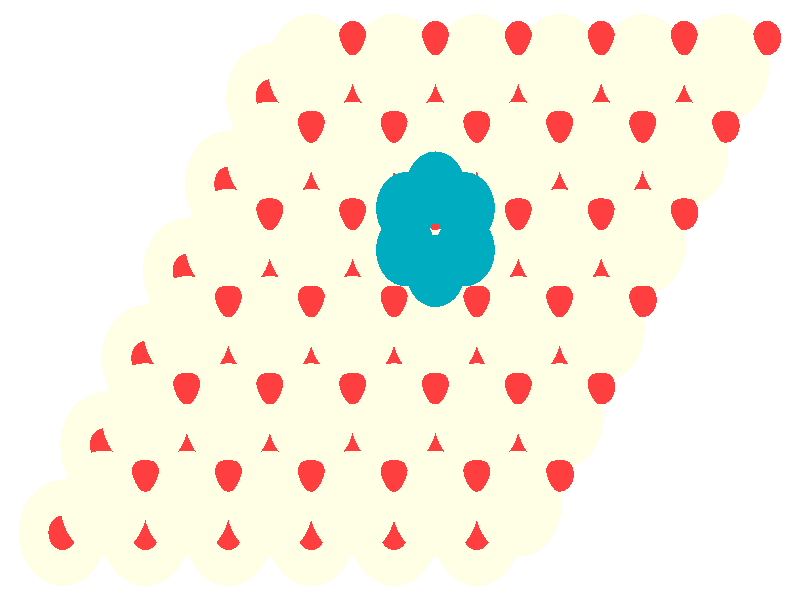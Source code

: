 #include "colors.inc"
#include "finish.inc"

global_settings {assumed_gamma 1 max_trace_level 6}
background {color White}
camera {orthographic
  right -37.48*x up 23.11*y
  direction 1.00*z
  location <0,0,50.00> look_at <0,0,0>}
light_source {<  2.00,   3.00,  40.00> color White
  area_light <0.70, 0, 0>, <0, 0.70, 0>, 3, 3
  adaptive 1 jitter}

#declare simple = finish {phong 0.7}
#declare pale = finish {ambient .5 diffuse .85 roughness .001 specular 0.200 }
#declare intermediate = finish {ambient 0.3 diffuse 0.6 specular 0.10 roughness 0.04 }
#declare vmd = finish {ambient .0 diffuse .65 phong 0.1 phong_size 40. specular 0.500 }
#declare jmol = finish {ambient .2 diffuse .6 specular 1 roughness .001 metallic}
#declare ase2 = finish {ambient 0.05 brilliance 3 diffuse 0.6 metallic specular 0.70 roughness 0.04 reflection 0.15}
#declare ase3 = finish {ambient .15 brilliance 2 diffuse .6 metallic specular 1. roughness .001 reflection .0}
#declare glass = finish {ambient .05 diffuse .3 specular 1. roughness .001}
#declare glass2 = finish {ambient .0 diffuse .3 specular 1. reflection .25 roughness .001}
#declare Rcell = 0.020;
#declare Rbond = 0.100;

#macro atom(LOC, R, COL, TRANS, FIN)
  sphere{LOC, R texture{pigment{color COL transmit TRANS} finish{FIN}}}
#end
#macro constrain(LOC, R, COL, TRANS FIN)
union{torus{R, Rcell rotate 45*z texture{pigment{color COL transmit TRANS} finish{FIN}}}
      torus{R, Rcell rotate -45*z texture{pigment{color COL transmit TRANS} finish{FIN}}}
      translate LOC}
#end

atom(<-15.81,  -8.97,  -8.97>, 2.04, rgb <1.00, 1.00, 0.78>, 0.0, ase3) // #0 
atom(<-13.87,  -5.60,  -8.97>, 2.04, rgb <1.00, 1.00, 0.78>, 0.0, ase3) // #1 
atom(<-11.93,  -8.97,  -8.97>, 2.04, rgb <1.00, 1.00, 0.78>, 0.0, ase3) // #2 
atom(< -9.99,  -5.60,  -8.97>, 2.04, rgb <1.00, 1.00, 0.78>, 0.0, ase3) // #3 
atom(< -9.99,  -7.84,  -8.17>, 0.66, rgb <1.00, 0.05, 0.05>, 0.0, ase3) // #4 
atom(<-13.87,  -5.60,  -6.59>, 0.66, rgb <1.00, 0.05, 0.05>, 0.0, ase3) // #5 
atom(< -8.04,  -4.48,  -8.17>, 0.66, rgb <1.00, 0.05, 0.05>, 0.0, ase3) // #6 
atom(<-15.81,  -8.97,  -6.59>, 0.66, rgb <1.00, 0.05, 0.05>, 0.0, ase3) // #7 
atom(<-13.87,  -7.84,  -8.17>, 0.66, rgb <1.00, 0.05, 0.05>, 0.0, ase3) // #8 
atom(< -9.99,  -5.60,  -6.59>, 0.66, rgb <1.00, 0.05, 0.05>, 0.0, ase3) // #9 
atom(<-11.93,  -4.48,  -8.17>, 0.66, rgb <1.00, 0.05, 0.05>, 0.0, ase3) // #10 
atom(<-11.93,  -8.97,  -6.59>, 0.66, rgb <1.00, 0.05, 0.05>, 0.0, ase3) // #11 
atom(< -8.04,  -4.48,  -5.80>, 2.04, rgb <1.00, 1.00, 0.78>, 0.0, ase3) // #12 
atom(< -9.99,  -7.84,  -5.80>, 2.04, rgb <1.00, 1.00, 0.78>, 0.0, ase3) // #13 
atom(<-11.93,  -4.48,  -5.80>, 2.04, rgb <1.00, 1.00, 0.78>, 0.0, ase3) // #14 
atom(<-13.87,  -7.84,  -5.80>, 2.04, rgb <1.00, 1.00, 0.78>, 0.0, ase3) // #15 
atom(< -9.99,  -3.36,  -5.00>, 0.66, rgb <1.00, 0.05, 0.05>, 0.0, ase3) // #16 
atom(<-11.93,  -6.72,  -5.00>, 0.66, rgb <1.00, 0.05, 0.05>, 0.0, ase3) // #17 
atom(< -6.10,  -3.36,  -5.00>, 0.66, rgb <1.00, 0.05, 0.05>, 0.0, ase3) // #18 
atom(< -8.04,  -6.72,  -5.00>, 0.66, rgb <1.00, 0.05, 0.05>, 0.0, ase3) // #19 
atom(<-11.93,  -2.24,  -8.97>, 2.04, rgb <1.00, 1.00, 0.78>, 0.0, ase3) // #20 
atom(< -9.99,   1.12,  -8.97>, 2.04, rgb <1.00, 1.00, 0.78>, 0.0, ase3) // #21 
atom(< -8.04,  -2.24,  -8.97>, 2.04, rgb <1.00, 1.00, 0.78>, 0.0, ase3) // #22 
atom(< -6.10,   1.12,  -8.97>, 2.04, rgb <1.00, 1.00, 0.78>, 0.0, ase3) // #23 
atom(< -6.10,  -1.12,  -8.17>, 0.66, rgb <1.00, 0.05, 0.05>, 0.0, ase3) // #24 
atom(< -9.99,   1.12,  -6.59>, 0.66, rgb <1.00, 0.05, 0.05>, 0.0, ase3) // #25 
atom(< -4.16,   2.24,  -8.17>, 0.66, rgb <1.00, 0.05, 0.05>, 0.0, ase3) // #26 
atom(<-11.93,  -2.24,  -6.59>, 0.66, rgb <1.00, 0.05, 0.05>, 0.0, ase3) // #27 
atom(< -9.99,  -1.12,  -8.17>, 0.66, rgb <1.00, 0.05, 0.05>, 0.0, ase3) // #28 
atom(< -6.10,   1.12,  -6.59>, 0.66, rgb <1.00, 0.05, 0.05>, 0.0, ase3) // #29 
atom(< -8.04,   2.24,  -8.17>, 0.66, rgb <1.00, 0.05, 0.05>, 0.0, ase3) // #30 
atom(< -8.04,  -2.24,  -6.59>, 0.66, rgb <1.00, 0.05, 0.05>, 0.0, ase3) // #31 
atom(< -4.16,   2.24,  -5.80>, 2.04, rgb <1.00, 1.00, 0.78>, 0.0, ase3) // #32 
atom(< -6.10,  -1.12,  -5.80>, 2.04, rgb <1.00, 1.00, 0.78>, 0.0, ase3) // #33 
atom(< -8.04,   2.24,  -5.80>, 2.04, rgb <1.00, 1.00, 0.78>, 0.0, ase3) // #34 
atom(< -9.99,  -1.12,  -5.80>, 2.04, rgb <1.00, 1.00, 0.78>, 0.0, ase3) // #35 
atom(< -6.10,   3.36,  -5.00>, 0.66, rgb <1.00, 0.05, 0.05>, 0.0, ase3) // #36 
atom(< -8.04,   0.00,  -5.00>, 0.66, rgb <1.00, 0.05, 0.05>, 0.0, ase3) // #37 
atom(< -2.22,   3.36,  -5.00>, 0.66, rgb <1.00, 0.05, 0.05>, 0.0, ase3) // #38 
atom(< -4.16,   0.00,  -5.00>, 0.66, rgb <1.00, 0.05, 0.05>, 0.0, ase3) // #39 
atom(< -8.04,   4.48,  -8.97>, 2.04, rgb <1.00, 1.00, 0.78>, 0.0, ase3) // #40 
atom(< -6.10,   7.84,  -8.97>, 2.04, rgb <1.00, 1.00, 0.78>, 0.0, ase3) // #41 
atom(< -4.16,   4.48,  -8.97>, 2.04, rgb <1.00, 1.00, 0.78>, 0.0, ase3) // #42 
atom(< -2.22,   7.84,  -8.97>, 2.04, rgb <1.00, 1.00, 0.78>, 0.0, ase3) // #43 
atom(< -2.22,   5.60,  -8.17>, 0.66, rgb <1.00, 0.05, 0.05>, 0.0, ase3) // #44 
atom(< -6.10,   7.84,  -6.59>, 0.66, rgb <1.00, 0.05, 0.05>, 0.0, ase3) // #45 
atom(< -0.28,   8.97,  -8.17>, 0.66, rgb <1.00, 0.05, 0.05>, 0.0, ase3) // #46 
atom(< -8.04,   4.48,  -6.59>, 0.66, rgb <1.00, 0.05, 0.05>, 0.0, ase3) // #47 
atom(< -6.10,   5.60,  -8.17>, 0.66, rgb <1.00, 0.05, 0.05>, 0.0, ase3) // #48 
atom(< -2.22,   7.84,  -6.59>, 0.66, rgb <1.00, 0.05, 0.05>, 0.0, ase3) // #49 
atom(< -4.16,   8.97,  -8.17>, 0.66, rgb <1.00, 0.05, 0.05>, 0.0, ase3) // #50 
atom(< -4.16,   4.48,  -6.59>, 0.66, rgb <1.00, 0.05, 0.05>, 0.0, ase3) // #51 
atom(< -0.28,   8.97,  -5.80>, 2.04, rgb <1.00, 1.00, 0.78>, 0.0, ase3) // #52 
atom(< -2.22,   5.60,  -5.80>, 2.04, rgb <1.00, 1.00, 0.78>, 0.0, ase3) // #53 
atom(< -4.16,   8.97,  -5.80>, 2.04, rgb <1.00, 1.00, 0.78>, 0.0, ase3) // #54 
atom(< -6.10,   5.60,  -5.80>, 2.04, rgb <1.00, 1.00, 0.78>, 0.0, ase3) // #55 
atom(< -2.22,  10.09,  -5.00>, 0.66, rgb <1.00, 0.05, 0.05>, 0.0, ase3) // #56 
atom(< -4.16,   6.72,  -5.00>, 0.66, rgb <1.00, 0.05, 0.05>, 0.0, ase3) // #57 
atom(<  1.66,  10.09,  -5.00>, 0.66, rgb <1.00, 0.05, 0.05>, 0.0, ase3) // #58 
atom(< -0.28,   6.72,  -5.00>, 0.66, rgb <1.00, 0.05, 0.05>, 0.0, ase3) // #59 
atom(< -8.04,  -8.97,  -8.97>, 2.04, rgb <1.00, 1.00, 0.78>, 0.0, ase3) // #60 
atom(< -6.10,  -5.60,  -8.97>, 2.04, rgb <1.00, 1.00, 0.78>, 0.0, ase3) // #61 
atom(< -4.16,  -8.97,  -8.97>, 2.04, rgb <1.00, 1.00, 0.78>, 0.0, ase3) // #62 
atom(< -2.22,  -5.60,  -8.97>, 2.04, rgb <1.00, 1.00, 0.78>, 0.0, ase3) // #63 
atom(< -2.22,  -7.84,  -8.17>, 0.66, rgb <1.00, 0.05, 0.05>, 0.0, ase3) // #64 
atom(< -6.10,  -5.60,  -6.59>, 0.66, rgb <1.00, 0.05, 0.05>, 0.0, ase3) // #65 
atom(< -0.28,  -4.48,  -8.17>, 0.66, rgb <1.00, 0.05, 0.05>, 0.0, ase3) // #66 
atom(< -8.04,  -8.97,  -6.59>, 0.66, rgb <1.00, 0.05, 0.05>, 0.0, ase3) // #67 
atom(< -6.10,  -7.84,  -8.17>, 0.66, rgb <1.00, 0.05, 0.05>, 0.0, ase3) // #68 
atom(< -2.22,  -5.60,  -6.59>, 0.66, rgb <1.00, 0.05, 0.05>, 0.0, ase3) // #69 
atom(< -4.16,  -4.48,  -8.17>, 0.66, rgb <1.00, 0.05, 0.05>, 0.0, ase3) // #70 
atom(< -4.16,  -8.97,  -6.59>, 0.66, rgb <1.00, 0.05, 0.05>, 0.0, ase3) // #71 
atom(< -0.28,  -4.48,  -5.80>, 2.04, rgb <1.00, 1.00, 0.78>, 0.0, ase3) // #72 
atom(< -2.22,  -7.84,  -5.80>, 2.04, rgb <1.00, 1.00, 0.78>, 0.0, ase3) // #73 
atom(< -4.16,  -4.48,  -5.80>, 2.04, rgb <1.00, 1.00, 0.78>, 0.0, ase3) // #74 
atom(< -6.10,  -7.84,  -5.80>, 2.04, rgb <1.00, 1.00, 0.78>, 0.0, ase3) // #75 
atom(< -2.22,  -3.36,  -5.00>, 0.66, rgb <1.00, 0.05, 0.05>, 0.0, ase3) // #76 
atom(< -4.16,  -6.72,  -5.00>, 0.66, rgb <1.00, 0.05, 0.05>, 0.0, ase3) // #77 
atom(<  1.66,  -3.36,  -5.00>, 0.66, rgb <1.00, 0.05, 0.05>, 0.0, ase3) // #78 
atom(< -0.28,  -6.72,  -5.00>, 0.66, rgb <1.00, 0.05, 0.05>, 0.0, ase3) // #79 
atom(< -4.16,  -2.24,  -8.97>, 2.04, rgb <1.00, 1.00, 0.78>, 0.0, ase3) // #80 
atom(< -2.22,   1.12,  -8.97>, 2.04, rgb <1.00, 1.00, 0.78>, 0.0, ase3) // #81 
atom(< -0.28,  -2.24,  -8.97>, 2.04, rgb <1.00, 1.00, 0.78>, 0.0, ase3) // #82 
atom(<  1.66,   1.12,  -8.97>, 2.04, rgb <1.00, 1.00, 0.78>, 0.0, ase3) // #83 
atom(<  1.66,  -1.12,  -8.17>, 0.66, rgb <1.00, 0.05, 0.05>, 0.0, ase3) // #84 
atom(< -2.22,   1.12,  -6.59>, 0.66, rgb <1.00, 0.05, 0.05>, 0.0, ase3) // #85 
atom(<  3.60,   2.24,  -8.17>, 0.66, rgb <1.00, 0.05, 0.05>, 0.0, ase3) // #86 
atom(< -4.16,  -2.24,  -6.59>, 0.66, rgb <1.00, 0.05, 0.05>, 0.0, ase3) // #87 
atom(< -2.22,  -1.12,  -8.17>, 0.66, rgb <1.00, 0.05, 0.05>, 0.0, ase3) // #88 
atom(<  1.66,   1.12,  -4.54>, 0.66, rgb <1.00, 0.05, 0.05>, 0.0, ase3) // #89 
atom(< -0.28,   2.24,  -8.17>, 0.66, rgb <1.00, 0.05, 0.05>, 0.0, ase3) // #90 
atom(< -0.28,  -2.24,  -6.59>, 0.66, rgb <1.00, 0.05, 0.05>, 0.0, ase3) // #91 
atom(<  3.60,   2.24,  -5.80>, 2.04, rgb <1.00, 1.00, 0.78>, 0.0, ase3) // #92 
atom(<  1.66,  -1.12,  -5.80>, 2.04, rgb <1.00, 1.00, 0.78>, 0.0, ase3) // #93 
atom(< -0.28,   2.24,  -5.80>, 2.04, rgb <1.00, 1.00, 0.78>, 0.0, ase3) // #94 
atom(< -2.22,  -1.12,  -5.80>, 2.04, rgb <1.00, 1.00, 0.78>, 0.0, ase3) // #95 
atom(<  1.66,   3.36,  -5.00>, 0.66, rgb <1.00, 0.05, 0.05>, 0.0, ase3) // #96 
atom(< -0.28,   0.00,  -5.00>, 0.66, rgb <1.00, 0.05, 0.05>, 0.0, ase3) // #97 
atom(<  5.54,   3.36,  -5.00>, 0.66, rgb <1.00, 0.05, 0.05>, 0.0, ase3) // #98 
atom(<  3.60,   0.00,  -5.00>, 0.66, rgb <1.00, 0.05, 0.05>, 0.0, ase3) // #99 
atom(< -0.28,   4.48,  -8.97>, 2.04, rgb <1.00, 1.00, 0.78>, 0.0, ase3) // #100 
atom(<  1.66,   7.84,  -8.97>, 2.04, rgb <1.00, 1.00, 0.78>, 0.0, ase3) // #101 
atom(<  3.60,   4.48,  -8.97>, 2.04, rgb <1.00, 1.00, 0.78>, 0.0, ase3) // #102 
atom(<  5.54,   7.84,  -8.97>, 2.04, rgb <1.00, 1.00, 0.78>, 0.0, ase3) // #103 
atom(<  5.54,   5.60,  -8.17>, 0.66, rgb <1.00, 0.05, 0.05>, 0.0, ase3) // #104 
atom(<  1.66,   7.84,  -6.59>, 0.66, rgb <1.00, 0.05, 0.05>, 0.0, ase3) // #105 
atom(<  7.48,   8.97,  -8.17>, 0.66, rgb <1.00, 0.05, 0.05>, 0.0, ase3) // #106 
atom(< -0.28,   4.48,  -6.59>, 0.66, rgb <1.00, 0.05, 0.05>, 0.0, ase3) // #107 
atom(<  1.66,   5.60,  -8.17>, 0.66, rgb <1.00, 0.05, 0.05>, 0.0, ase3) // #108 
atom(<  5.54,   7.84,  -6.59>, 0.66, rgb <1.00, 0.05, 0.05>, 0.0, ase3) // #109 
atom(<  3.60,   8.97,  -8.17>, 0.66, rgb <1.00, 0.05, 0.05>, 0.0, ase3) // #110 
atom(<  3.60,   4.48,  -6.59>, 0.66, rgb <1.00, 0.05, 0.05>, 0.0, ase3) // #111 
atom(<  7.48,   8.97,  -5.80>, 2.04, rgb <1.00, 1.00, 0.78>, 0.0, ase3) // #112 
atom(<  5.54,   5.60,  -5.80>, 2.04, rgb <1.00, 1.00, 0.78>, 0.0, ase3) // #113 
atom(<  3.60,   8.97,  -5.80>, 2.04, rgb <1.00, 1.00, 0.78>, 0.0, ase3) // #114 
atom(<  1.66,   5.60,  -5.80>, 2.04, rgb <1.00, 1.00, 0.78>, 0.0, ase3) // #115 
atom(<  5.54,  10.09,  -5.00>, 0.66, rgb <1.00, 0.05, 0.05>, 0.0, ase3) // #116 
atom(<  3.60,   6.72,  -5.00>, 0.66, rgb <1.00, 0.05, 0.05>, 0.0, ase3) // #117 
atom(<  9.42,  10.09,  -5.00>, 0.66, rgb <1.00, 0.05, 0.05>, 0.0, ase3) // #118 
atom(<  7.48,   6.72,  -5.00>, 0.66, rgb <1.00, 0.05, 0.05>, 0.0, ase3) // #119 
atom(< -0.28,  -8.97,  -8.97>, 2.04, rgb <1.00, 1.00, 0.78>, 0.0, ase3) // #120 
atom(<  1.66,  -5.60,  -8.97>, 2.04, rgb <1.00, 1.00, 0.78>, 0.0, ase3) // #121 
atom(<  3.60,  -8.97,  -8.97>, 2.04, rgb <1.00, 1.00, 0.78>, 0.0, ase3) // #122 
atom(<  5.54,  -5.60,  -8.97>, 2.04, rgb <1.00, 1.00, 0.78>, 0.0, ase3) // #123 
atom(<  5.54,  -7.84,  -8.17>, 0.66, rgb <1.00, 0.05, 0.05>, 0.0, ase3) // #124 
atom(<  1.66,  -5.60,  -6.59>, 0.66, rgb <1.00, 0.05, 0.05>, 0.0, ase3) // #125 
atom(<  7.48,  -4.48,  -8.17>, 0.66, rgb <1.00, 0.05, 0.05>, 0.0, ase3) // #126 
atom(< -0.28,  -8.97,  -6.59>, 0.66, rgb <1.00, 0.05, 0.05>, 0.0, ase3) // #127 
atom(<  1.66,  -7.84,  -8.17>, 0.66, rgb <1.00, 0.05, 0.05>, 0.0, ase3) // #128 
atom(<  5.54,  -5.60,  -6.59>, 0.66, rgb <1.00, 0.05, 0.05>, 0.0, ase3) // #129 
atom(<  3.60,  -4.48,  -8.17>, 0.66, rgb <1.00, 0.05, 0.05>, 0.0, ase3) // #130 
atom(<  3.60,  -8.97,  -6.59>, 0.66, rgb <1.00, 0.05, 0.05>, 0.0, ase3) // #131 
atom(<  7.48,  -4.48,  -5.80>, 2.04, rgb <1.00, 1.00, 0.78>, 0.0, ase3) // #132 
atom(<  5.54,  -7.84,  -5.80>, 2.04, rgb <1.00, 1.00, 0.78>, 0.0, ase3) // #133 
atom(<  3.60,  -4.48,  -5.80>, 2.04, rgb <1.00, 1.00, 0.78>, 0.0, ase3) // #134 
atom(<  1.66,  -7.84,  -5.80>, 2.04, rgb <1.00, 1.00, 0.78>, 0.0, ase3) // #135 
atom(<  5.54,  -3.36,  -5.00>, 0.66, rgb <1.00, 0.05, 0.05>, 0.0, ase3) // #136 
atom(<  3.60,  -6.72,  -5.00>, 0.66, rgb <1.00, 0.05, 0.05>, 0.0, ase3) // #137 
atom(<  9.42,  -3.36,  -5.00>, 0.66, rgb <1.00, 0.05, 0.05>, 0.0, ase3) // #138 
atom(<  7.48,  -6.72,  -5.00>, 0.66, rgb <1.00, 0.05, 0.05>, 0.0, ase3) // #139 
atom(<  3.60,  -2.24,  -8.97>, 2.04, rgb <1.00, 1.00, 0.78>, 0.0, ase3) // #140 
atom(<  5.54,   1.12,  -8.97>, 2.04, rgb <1.00, 1.00, 0.78>, 0.0, ase3) // #141 
atom(<  7.48,  -2.24,  -8.97>, 2.04, rgb <1.00, 1.00, 0.78>, 0.0, ase3) // #142 
atom(<  9.42,   1.12,  -8.97>, 2.04, rgb <1.00, 1.00, 0.78>, 0.0, ase3) // #143 
atom(<  9.42,  -1.12,  -8.17>, 0.66, rgb <1.00, 0.05, 0.05>, 0.0, ase3) // #144 
atom(<  5.54,   1.12,  -6.59>, 0.66, rgb <1.00, 0.05, 0.05>, 0.0, ase3) // #145 
atom(< 11.37,   2.24,  -8.17>, 0.66, rgb <1.00, 0.05, 0.05>, 0.0, ase3) // #146 
atom(<  3.60,  -2.24,  -6.59>, 0.66, rgb <1.00, 0.05, 0.05>, 0.0, ase3) // #147 
atom(<  5.54,  -1.12,  -8.17>, 0.66, rgb <1.00, 0.05, 0.05>, 0.0, ase3) // #148 
atom(<  9.42,   1.12,  -6.59>, 0.66, rgb <1.00, 0.05, 0.05>, 0.0, ase3) // #149 
atom(<  7.48,   2.24,  -8.17>, 0.66, rgb <1.00, 0.05, 0.05>, 0.0, ase3) // #150 
atom(<  7.48,  -2.24,  -6.59>, 0.66, rgb <1.00, 0.05, 0.05>, 0.0, ase3) // #151 
atom(< 11.37,   2.24,  -5.80>, 2.04, rgb <1.00, 1.00, 0.78>, 0.0, ase3) // #152 
atom(<  9.42,  -1.12,  -5.80>, 2.04, rgb <1.00, 1.00, 0.78>, 0.0, ase3) // #153 
atom(<  7.48,   2.24,  -5.80>, 2.04, rgb <1.00, 1.00, 0.78>, 0.0, ase3) // #154 
atom(<  5.54,  -1.12,  -5.80>, 2.04, rgb <1.00, 1.00, 0.78>, 0.0, ase3) // #155 
atom(<  9.42,   3.36,  -5.00>, 0.66, rgb <1.00, 0.05, 0.05>, 0.0, ase3) // #156 
atom(<  7.48,   0.00,  -5.00>, 0.66, rgb <1.00, 0.05, 0.05>, 0.0, ase3) // #157 
atom(< 13.31,   3.36,  -5.00>, 0.66, rgb <1.00, 0.05, 0.05>, 0.0, ase3) // #158 
atom(< 11.37,   0.00,  -5.00>, 0.66, rgb <1.00, 0.05, 0.05>, 0.0, ase3) // #159 
atom(<  7.48,   4.48,  -8.97>, 2.04, rgb <1.00, 1.00, 0.78>, 0.0, ase3) // #160 
atom(<  9.42,   7.84,  -8.97>, 2.04, rgb <1.00, 1.00, 0.78>, 0.0, ase3) // #161 
atom(< 11.37,   4.48,  -8.97>, 2.04, rgb <1.00, 1.00, 0.78>, 0.0, ase3) // #162 
atom(< 13.31,   7.84,  -8.97>, 2.04, rgb <1.00, 1.00, 0.78>, 0.0, ase3) // #163 
atom(< 13.31,   5.60,  -8.17>, 0.66, rgb <1.00, 0.05, 0.05>, 0.0, ase3) // #164 
atom(<  9.42,   7.84,  -6.59>, 0.66, rgb <1.00, 0.05, 0.05>, 0.0, ase3) // #165 
atom(< 15.25,   8.97,  -8.17>, 0.66, rgb <1.00, 0.05, 0.05>, 0.0, ase3) // #166 
atom(<  7.48,   4.48,  -6.59>, 0.66, rgb <1.00, 0.05, 0.05>, 0.0, ase3) // #167 
atom(<  9.42,   5.60,  -8.17>, 0.66, rgb <1.00, 0.05, 0.05>, 0.0, ase3) // #168 
atom(< 13.31,   7.84,  -6.59>, 0.66, rgb <1.00, 0.05, 0.05>, 0.0, ase3) // #169 
atom(< 11.37,   8.97,  -8.17>, 0.66, rgb <1.00, 0.05, 0.05>, 0.0, ase3) // #170 
atom(< 11.37,   4.48,  -6.59>, 0.66, rgb <1.00, 0.05, 0.05>, 0.0, ase3) // #171 
atom(< 15.25,   8.97,  -5.80>, 2.04, rgb <1.00, 1.00, 0.78>, 0.0, ase3) // #172 
atom(< 13.31,   5.60,  -5.80>, 2.04, rgb <1.00, 1.00, 0.78>, 0.0, ase3) // #173 
atom(< 11.37,   8.97,  -5.80>, 2.04, rgb <1.00, 1.00, 0.78>, 0.0, ase3) // #174 
atom(<  9.42,   5.60,  -5.80>, 2.04, rgb <1.00, 1.00, 0.78>, 0.0, ase3) // #175 
atom(< 13.31,  10.09,  -5.00>, 0.66, rgb <1.00, 0.05, 0.05>, 0.0, ase3) // #176 
atom(< 11.37,   6.72,  -5.00>, 0.66, rgb <1.00, 0.05, 0.05>, 0.0, ase3) // #177 
atom(< 17.19,  10.09,  -5.00>, 0.66, rgb <1.00, 0.05, 0.05>, 0.0, ase3) // #178 
atom(< 15.25,   6.72,  -5.00>, 0.66, rgb <1.00, 0.05, 0.05>, 0.0, ase3) // #179 
atom(<  1.66,   1.12,  -2.27>, 1.39, rgb <0.00, 0.41, 0.52>, 0.0, ase3) // #180 
atom(<  3.05,   3.53,  -2.27>, 1.39, rgb <0.00, 0.41, 0.52>, 0.0, ase3) // #181 
atom(<  0.27,   3.53,  -2.27>, 1.39, rgb <0.00, 0.41, 0.52>, 0.0, ase3) // #182 
atom(<  1.66,   4.33,   0.00>, 1.39, rgb <0.00, 0.41, 0.52>, 0.0, ase3) // #183 
atom(<  0.27,   1.92,   0.00>, 1.39, rgb <0.00, 0.41, 0.52>, 0.0, ase3) // #184 
atom(<  3.05,   1.92,   0.00>, 1.39, rgb <0.00, 0.41, 0.52>, 0.0, ase3) // #185 

